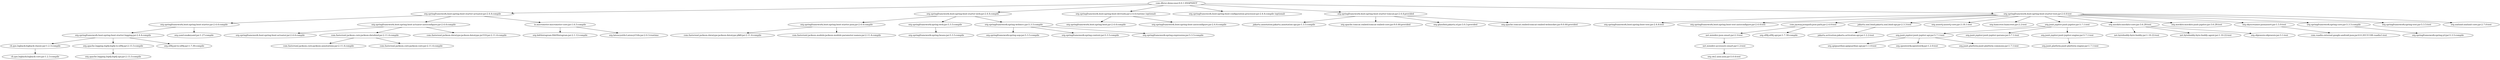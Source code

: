 digraph "com.dhruv:demo:war:0.0.1-SNAPSHOT" { 
	"com.dhruv:demo:war:0.0.1-SNAPSHOT" -> "org.springframework.boot:spring-boot-starter-actuator:jar:2.4.4:compile" ; 
	"com.dhruv:demo:war:0.0.1-SNAPSHOT" -> "org.springframework.boot:spring-boot-starter-web:jar:2.4.4:compile" ; 
	"com.dhruv:demo:war:0.0.1-SNAPSHOT" -> "org.springframework.boot:spring-boot-devtools:jar:2.4.4:runtime (optional) " ; 
	"com.dhruv:demo:war:0.0.1-SNAPSHOT" -> "org.springframework.boot:spring-boot-configuration-processor:jar:2.4.4:compile (optional) " ; 
	"com.dhruv:demo:war:0.0.1-SNAPSHOT" -> "org.springframework.boot:spring-boot-starter-tomcat:jar:2.4.4:provided" ; 
	"com.dhruv:demo:war:0.0.1-SNAPSHOT" -> "org.springframework.boot:spring-boot-starter-test:jar:2.4.4:test" ; 
	"org.springframework.boot:spring-boot-starter-actuator:jar:2.4.4:compile" -> "org.springframework.boot:spring-boot-starter:jar:2.4.4:compile" ; 
	"org.springframework.boot:spring-boot-starter-actuator:jar:2.4.4:compile" -> "org.springframework.boot:spring-boot-actuator-autoconfigure:jar:2.4.4:compile" ; 
	"org.springframework.boot:spring-boot-starter-actuator:jar:2.4.4:compile" -> "io.micrometer:micrometer-core:jar:1.6.5:compile" ; 
	"org.springframework.boot:spring-boot-starter:jar:2.4.4:compile" -> "org.springframework.boot:spring-boot-starter-logging:jar:2.4.4:compile" ; 
	"org.springframework.boot:spring-boot-starter:jar:2.4.4:compile" -> "org.yaml:snakeyaml:jar:1.27:compile" ; 
	"org.springframework.boot:spring-boot-starter-logging:jar:2.4.4:compile" -> "ch.qos.logback:logback-classic:jar:1.2.3:compile" ; 
	"org.springframework.boot:spring-boot-starter-logging:jar:2.4.4:compile" -> "org.apache.logging.log4j:log4j-to-slf4j:jar:2.13.3:compile" ; 
	"org.springframework.boot:spring-boot-starter-logging:jar:2.4.4:compile" -> "org.slf4j:jul-to-slf4j:jar:1.7.30:compile" ; 
	"ch.qos.logback:logback-classic:jar:1.2.3:compile" -> "ch.qos.logback:logback-core:jar:1.2.3:compile" ; 
	"org.apache.logging.log4j:log4j-to-slf4j:jar:2.13.3:compile" -> "org.apache.logging.log4j:log4j-api:jar:2.13.3:compile" ; 
	"org.springframework.boot:spring-boot-actuator-autoconfigure:jar:2.4.4:compile" -> "org.springframework.boot:spring-boot-actuator:jar:2.4.4:compile" ; 
	"org.springframework.boot:spring-boot-actuator-autoconfigure:jar:2.4.4:compile" -> "com.fasterxml.jackson.core:jackson-databind:jar:2.11.4:compile" ; 
	"org.springframework.boot:spring-boot-actuator-autoconfigure:jar:2.4.4:compile" -> "com.fasterxml.jackson.datatype:jackson-datatype-jsr310:jar:2.11.4:compile" ; 
	"com.fasterxml.jackson.core:jackson-databind:jar:2.11.4:compile" -> "com.fasterxml.jackson.core:jackson-annotations:jar:2.11.4:compile" ; 
	"com.fasterxml.jackson.core:jackson-databind:jar:2.11.4:compile" -> "com.fasterxml.jackson.core:jackson-core:jar:2.11.4:compile" ; 
	"io.micrometer:micrometer-core:jar:1.6.5:compile" -> "org.hdrhistogram:HdrHistogram:jar:2.1.12:compile" ; 
	"io.micrometer:micrometer-core:jar:1.6.5:compile" -> "org.latencyutils:LatencyUtils:jar:2.0.3:runtime" ; 
	"org.springframework.boot:spring-boot-starter-web:jar:2.4.4:compile" -> "org.springframework.boot:spring-boot-starter-json:jar:2.4.4:compile" ; 
	"org.springframework.boot:spring-boot-starter-web:jar:2.4.4:compile" -> "org.springframework:spring-web:jar:5.3.5:compile" ; 
	"org.springframework.boot:spring-boot-starter-web:jar:2.4.4:compile" -> "org.springframework:spring-webmvc:jar:5.3.5:compile" ; 
	"org.springframework.boot:spring-boot-starter-json:jar:2.4.4:compile" -> "com.fasterxml.jackson.datatype:jackson-datatype-jdk8:jar:2.11.4:compile" ; 
	"org.springframework.boot:spring-boot-starter-json:jar:2.4.4:compile" -> "com.fasterxml.jackson.module:jackson-module-parameter-names:jar:2.11.4:compile" ; 
	"org.springframework:spring-web:jar:5.3.5:compile" -> "org.springframework:spring-beans:jar:5.3.5:compile" ; 
	"org.springframework:spring-webmvc:jar:5.3.5:compile" -> "org.springframework:spring-aop:jar:5.3.5:compile" ; 
	"org.springframework:spring-webmvc:jar:5.3.5:compile" -> "org.springframework:spring-context:jar:5.3.5:compile" ; 
	"org.springframework:spring-webmvc:jar:5.3.5:compile" -> "org.springframework:spring-expression:jar:5.3.5:compile" ; 
	"org.springframework.boot:spring-boot-devtools:jar:2.4.4:runtime (optional) " -> "org.springframework.boot:spring-boot:jar:2.4.4:compile" ; 
	"org.springframework.boot:spring-boot-devtools:jar:2.4.4:runtime (optional) " -> "org.springframework.boot:spring-boot-autoconfigure:jar:2.4.4:compile" ; 
	"org.springframework.boot:spring-boot-starter-tomcat:jar:2.4.4:provided" -> "jakarta.annotation:jakarta.annotation-api:jar:1.3.5:compile" ; 
	"org.springframework.boot:spring-boot-starter-tomcat:jar:2.4.4:provided" -> "org.apache.tomcat.embed:tomcat-embed-core:jar:9.0.44:provided" ; 
	"org.springframework.boot:spring-boot-starter-tomcat:jar:2.4.4:provided" -> "org.glassfish:jakarta.el:jar:3.0.3:provided" ; 
	"org.springframework.boot:spring-boot-starter-tomcat:jar:2.4.4:provided" -> "org.apache.tomcat.embed:tomcat-embed-websocket:jar:9.0.44:provided" ; 
	"org.springframework.boot:spring-boot-starter-test:jar:2.4.4:test" -> "org.springframework.boot:spring-boot-test:jar:2.4.4:test" ; 
	"org.springframework.boot:spring-boot-starter-test:jar:2.4.4:test" -> "org.springframework.boot:spring-boot-test-autoconfigure:jar:2.4.4:test" ; 
	"org.springframework.boot:spring-boot-starter-test:jar:2.4.4:test" -> "com.jayway.jsonpath:json-path:jar:2.4.0:test" ; 
	"org.springframework.boot:spring-boot-starter-test:jar:2.4.4:test" -> "jakarta.xml.bind:jakarta.xml.bind-api:jar:2.3.3:test" ; 
	"org.springframework.boot:spring-boot-starter-test:jar:2.4.4:test" -> "org.assertj:assertj-core:jar:3.18.1:test" ; 
	"org.springframework.boot:spring-boot-starter-test:jar:2.4.4:test" -> "org.hamcrest:hamcrest:jar:2.2:test" ; 
	"org.springframework.boot:spring-boot-starter-test:jar:2.4.4:test" -> "org.junit.jupiter:junit-jupiter:jar:5.7.1:test" ; 
	"org.springframework.boot:spring-boot-starter-test:jar:2.4.4:test" -> "org.mockito:mockito-core:jar:3.6.28:test" ; 
	"org.springframework.boot:spring-boot-starter-test:jar:2.4.4:test" -> "org.mockito:mockito-junit-jupiter:jar:3.6.28:test" ; 
	"org.springframework.boot:spring-boot-starter-test:jar:2.4.4:test" -> "org.skyscreamer:jsonassert:jar:1.5.0:test" ; 
	"org.springframework.boot:spring-boot-starter-test:jar:2.4.4:test" -> "org.springframework:spring-core:jar:5.3.5:compile" ; 
	"org.springframework.boot:spring-boot-starter-test:jar:2.4.4:test" -> "org.springframework:spring-test:jar:5.3.5:test" ; 
	"org.springframework.boot:spring-boot-starter-test:jar:2.4.4:test" -> "org.xmlunit:xmlunit-core:jar:2.7.0:test" ; 
	"com.jayway.jsonpath:json-path:jar:2.4.0:test" -> "net.minidev:json-smart:jar:2.3:test" ; 
	"com.jayway.jsonpath:json-path:jar:2.4.0:test" -> "org.slf4j:slf4j-api:jar:1.7.30:compile" ; 
	"net.minidev:json-smart:jar:2.3:test" -> "net.minidev:accessors-smart:jar:1.2:test" ; 
	"net.minidev:accessors-smart:jar:1.2:test" -> "org.ow2.asm:asm:jar:5.0.4:test" ; 
	"jakarta.xml.bind:jakarta.xml.bind-api:jar:2.3.3:test" -> "jakarta.activation:jakarta.activation-api:jar:1.2.2:test" ; 
	"org.junit.jupiter:junit-jupiter:jar:5.7.1:test" -> "org.junit.jupiter:junit-jupiter-api:jar:5.7.1:test" ; 
	"org.junit.jupiter:junit-jupiter:jar:5.7.1:test" -> "org.junit.jupiter:junit-jupiter-params:jar:5.7.1:test" ; 
	"org.junit.jupiter:junit-jupiter:jar:5.7.1:test" -> "org.junit.jupiter:junit-jupiter-engine:jar:5.7.1:test" ; 
	"org.junit.jupiter:junit-jupiter-api:jar:5.7.1:test" -> "org.apiguardian:apiguardian-api:jar:1.1.0:test" ; 
	"org.junit.jupiter:junit-jupiter-api:jar:5.7.1:test" -> "org.opentest4j:opentest4j:jar:1.2.0:test" ; 
	"org.junit.jupiter:junit-jupiter-api:jar:5.7.1:test" -> "org.junit.platform:junit-platform-commons:jar:1.7.1:test" ; 
	"org.junit.jupiter:junit-jupiter-engine:jar:5.7.1:test" -> "org.junit.platform:junit-platform-engine:jar:1.7.1:test" ; 
	"org.mockito:mockito-core:jar:3.6.28:test" -> "net.bytebuddy:byte-buddy:jar:1.10.22:test" ; 
	"org.mockito:mockito-core:jar:3.6.28:test" -> "net.bytebuddy:byte-buddy-agent:jar:1.10.22:test" ; 
	"org.mockito:mockito-core:jar:3.6.28:test" -> "org.objenesis:objenesis:jar:3.1:test" ; 
	"org.skyscreamer:jsonassert:jar:1.5.0:test" -> "com.vaadin.external.google:android-json:jar:0.0.20131108.vaadin1:test" ; 
	"org.springframework:spring-core:jar:5.3.5:compile" -> "org.springframework:spring-jcl:jar:5.3.5:compile" ; 
 } 